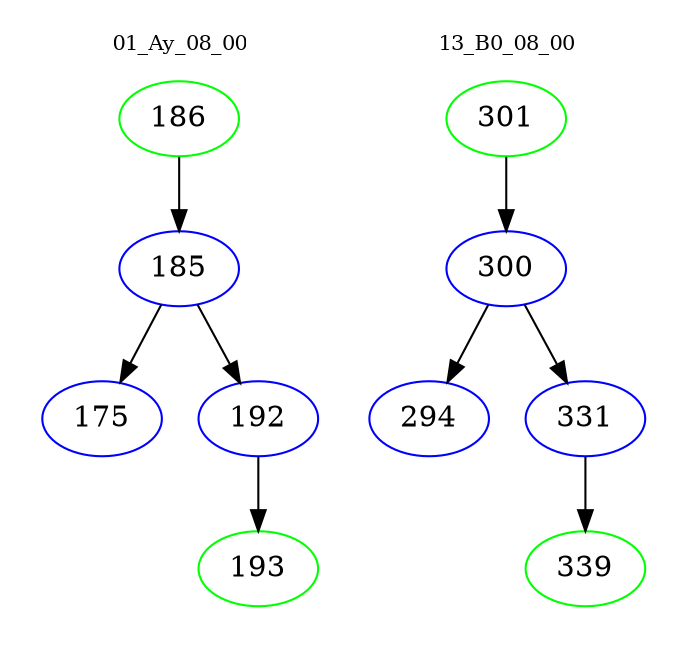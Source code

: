 digraph{
subgraph cluster_0 {
color = white
label = "01_Ay_08_00";
fontsize=10;
T0_186 [label="186", color="green"]
T0_186 -> T0_185 [color="black"]
T0_185 [label="185", color="blue"]
T0_185 -> T0_175 [color="black"]
T0_175 [label="175", color="blue"]
T0_185 -> T0_192 [color="black"]
T0_192 [label="192", color="blue"]
T0_192 -> T0_193 [color="black"]
T0_193 [label="193", color="green"]
}
subgraph cluster_1 {
color = white
label = "13_B0_08_00";
fontsize=10;
T1_301 [label="301", color="green"]
T1_301 -> T1_300 [color="black"]
T1_300 [label="300", color="blue"]
T1_300 -> T1_294 [color="black"]
T1_294 [label="294", color="blue"]
T1_300 -> T1_331 [color="black"]
T1_331 [label="331", color="blue"]
T1_331 -> T1_339 [color="black"]
T1_339 [label="339", color="green"]
}
}
